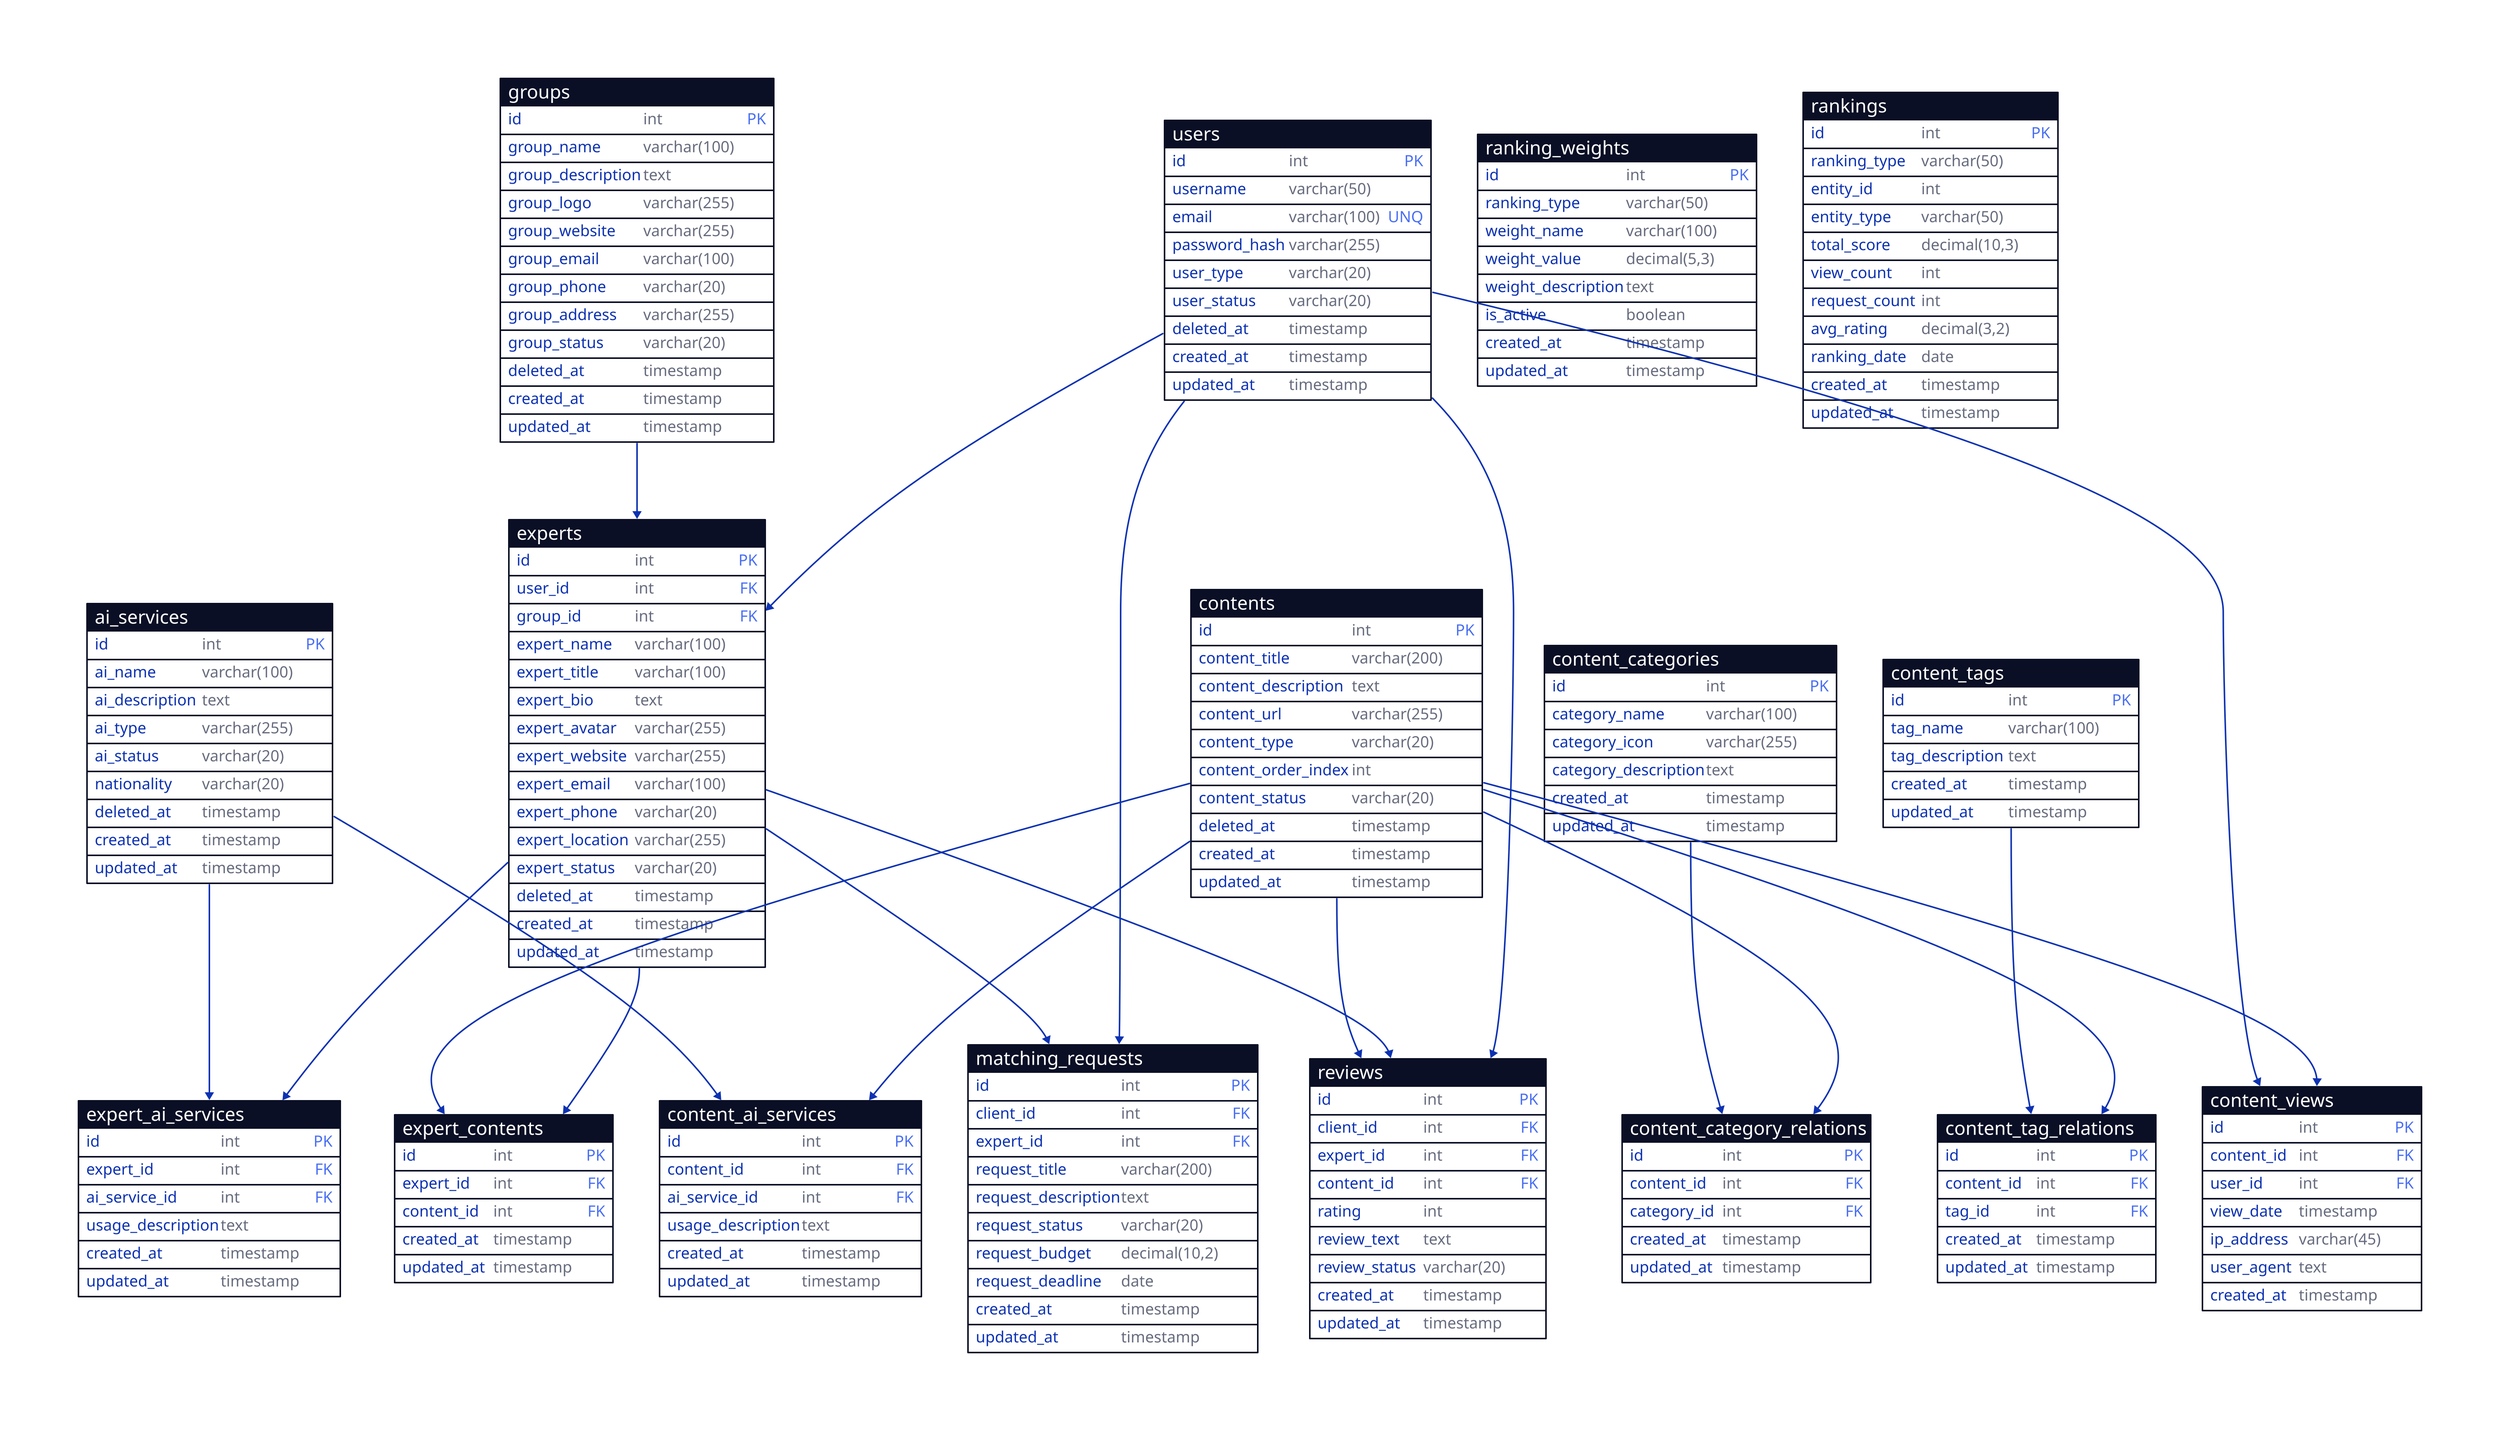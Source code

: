 # StepAI API Database Schema - AI 전문가 매칭 서비스

# Users 테이블 (일반 사용자)
users: {
  shape: sql_table
  id: int {constraint: primary_key}
  username: varchar(50) 
  email: varchar(100) {constraint: unique}
  password_hash: varchar(255)
  user_type: varchar(20) # client, expert, admin
  user_status: varchar(20) # active, inactive, pending, deleted
  deleted_at: timestamp
  created_at: timestamp
  updated_at: timestamp
}

# Groups 테이블 (전문가 그룹)
groups: {
  shape: sql_table
  id: int {constraint: primary_key}
  group_name: varchar(100)
  group_description: text
  group_logo: varchar(255)
  group_website: varchar(255)
  group_email: varchar(100)
  group_phone: varchar(20)
  group_address: varchar(255)
  group_status: varchar(20) # active, inactive, pending, deleted
  deleted_at: timestamp
  created_at: timestamp
  updated_at: timestamp
}

# Experts 테이블 (AI 전문가)
experts: {
  shape: sql_table
  id: int {constraint: primary_key}
  user_id: int {constraint: foreign_key}
  group_id: int {constraint: foreign_key}
  expert_name: varchar(100)
  expert_title: varchar(100)
  expert_bio: text
  expert_avatar: varchar(255)
  expert_website: varchar(255)
  expert_email: varchar(100)
  expert_phone: varchar(20)
  expert_location: varchar(255)
  expert_status: varchar(20) # active, inactive, pending, deleted
  deleted_at: timestamp
  created_at: timestamp
  updated_at: timestamp
}

# AI Services 테이블 (AI 서비스)
ai_services: {
  shape: sql_table
  id: int {constraint: primary_key}
  ai_name: varchar(100)
  ai_description: text
  ai_type: varchar(255)  # LLM, RAG, gpts, prompter, etc.
  ai_status: varchar(20) # active, inactive, pending, deleted
  nationality: varchar(20)
  deleted_at: timestamp
  created_at: timestamp
  updated_at: timestamp
}

# Contents 테이블 (AI로 만든 결과물)
contents: {
  shape: sql_table
  id: int {constraint: primary_key}
  content_title: varchar(200)
  content_description: text
  content_url: varchar(255)
  content_type: varchar(20) # link, logo, image, video, text, audio, pdf, etc.
  content_order_index: int
  content_status: varchar(20) # active, inactive, pending, deleted
  deleted_at: timestamp
  created_at: timestamp
  updated_at: timestamp
}

# Content Categories 테이블 (콘텐츠 카테고리)
content_categories: {
  shape: sql_table
  id: int {constraint: primary_key}
  category_name: varchar(100)
  category_icon: varchar(255)
  category_description: text
  created_at: timestamp
  updated_at: timestamp
}

# Content Tags 테이블 (콘텐츠 태그)
content_tags: {
  shape: sql_table
  id: int {constraint: primary_key}
  tag_name: varchar(100)
  tag_description: text
  created_at: timestamp
  updated_at: timestamp
}

# Expert Contents 테이블 (전문가가 만든 콘텐츠)
expert_contents: {
  shape: sql_table
  id: int {constraint: primary_key}
  expert_id: int {constraint: foreign_key}
  content_id: int {constraint: foreign_key}
  created_at: timestamp
  updated_at: timestamp
}

# Content Category Relations 테이블 (콘텐츠-카테고리 관계)
content_category_relations: {
  shape: sql_table
  id: int {constraint: primary_key}
  content_id: int {constraint: foreign_key}
  category_id: int {constraint: foreign_key}
  created_at: timestamp
  updated_at: timestamp
}

# Content Tag Relations 테이블 (콘텐츠-태그 관계)
content_tag_relations: {
  shape: sql_table
  id: int {constraint: primary_key}
  content_id: int {constraint: foreign_key}
  tag_id: int {constraint: foreign_key}
  created_at: timestamp
  updated_at: timestamp
}

# Expert AI Services 테이블 (전문가가 사용하는 AI 서비스)
expert_ai_services: {
  shape: sql_table
  id: int {constraint: primary_key}
  expert_id: int {constraint: foreign_key}
  ai_service_id: int {constraint: foreign_key}
  usage_description: text
  created_at: timestamp
  updated_at: timestamp
}

# Content AI Services 테이블 (콘텐츠 제작에 사용된 AI 서비스)
content_ai_services: {
  shape: sql_table
  id: int {constraint: primary_key}
  content_id: int {constraint: foreign_key}
  ai_service_id: int {constraint: foreign_key}
  usage_description: text
  created_at: timestamp
  updated_at: timestamp
}

# Matching Requests 테이블 (매칭 요청)
matching_requests: {
  shape: sql_table
  id: int {constraint: primary_key}
  client_id: int {constraint: foreign_key}
  expert_id: int {constraint: foreign_key}
  request_title: varchar(200)
  request_description: text
  request_status: varchar(20) # pending, accepted, rejected, completed
  request_budget: decimal(10,2)
  request_deadline: date
  created_at: timestamp
  updated_at: timestamp
}

# Reviews 테이블 (리뷰)
reviews: {
  shape: sql_table
  id: int {constraint: primary_key}
  client_id: int {constraint: foreign_key}
  expert_id: int {constraint: foreign_key}
  content_id: int {constraint: foreign_key}
  rating: int
  review_text: text
  review_status: varchar(20) # active, hidden, deleted
  created_at: timestamp
  updated_at: timestamp
}

# Content Views 테이블 (콘텐츠 조회 기록)
content_views: {
  shape: sql_table
  id: int {constraint: primary_key}
  content_id: int {constraint: foreign_key}
  user_id: int {constraint: foreign_key}
  view_date: timestamp
  ip_address: varchar(45)
  user_agent: text
  created_at: timestamp
}

# Ranking Weights 테이블 (랭킹 가중치 설정)
ranking_weights: {
  shape: sql_table
  id: int {constraint: primary_key}
  ranking_type: varchar(50) # ai_service, content, expert, category
  weight_name: varchar(100)
  weight_value: decimal(5,3)
  weight_description: text
  is_active: boolean
  created_at: timestamp
  updated_at: timestamp
}

# Rankings 테이블 (랭킹 결과 저장)
rankings: {
  shape: sql_table
  id: int {constraint: primary_key}
  ranking_type: varchar(50) # ai_service, content, expert, category
  entity_id: int
  entity_type: varchar(50) # ai_service_id, content_id, expert_id, category_id
  total_score: decimal(10,3)
  view_count: int
  request_count: int
  avg_rating: decimal(3,2)
  ranking_date: date
  created_at: timestamp
  updated_at: timestamp
}

# 관계 정의
users -> experts
groups -> experts
experts -> expert_contents
contents -> expert_contents
contents -> content_category_relations
content_categories -> content_category_relations
contents -> content_tag_relations
content_tags -> content_tag_relations
experts -> expert_ai_services
ai_services -> expert_ai_services
contents -> content_ai_services
ai_services -> content_ai_services
users -> matching_requests
experts -> matching_requests
users -> reviews
experts -> reviews
contents -> reviews
contents -> content_views
users -> content_views